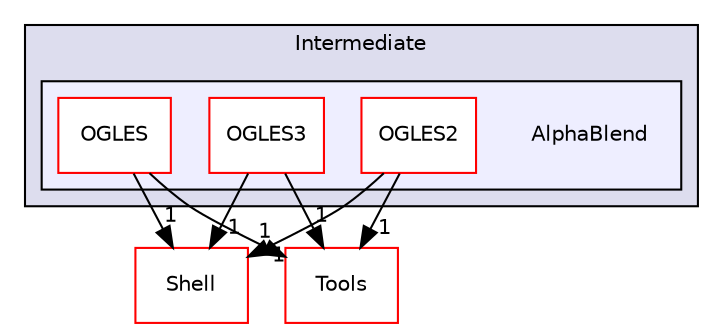digraph "PVR/SDK_3.4/Examples/Intermediate/AlphaBlend" {
  compound=true
  node [ fontsize="10", fontname="Helvetica"];
  edge [ labelfontsize="10", labelfontname="Helvetica"];
  subgraph clusterdir_1fc4701d2c417cbbd376ebdde5d0b37f {
    graph [ bgcolor="#ddddee", pencolor="black", label="Intermediate" fontname="Helvetica", fontsize="10", URL="dir_1fc4701d2c417cbbd376ebdde5d0b37f.html"]
  subgraph clusterdir_3714504219f0ffb84e40d27bcc9df0b5 {
    graph [ bgcolor="#eeeeff", pencolor="black", label="" URL="dir_3714504219f0ffb84e40d27bcc9df0b5.html"];
    dir_3714504219f0ffb84e40d27bcc9df0b5 [shape=plaintext label="AlphaBlend"];
    dir_7f3d551992fcfb7452c0bd43898183ea [shape=box label="OGLES" color="red" fillcolor="white" style="filled" URL="dir_7f3d551992fcfb7452c0bd43898183ea.html"];
    dir_5509e9d652cc41dd04e717110b45de5c [shape=box label="OGLES2" color="red" fillcolor="white" style="filled" URL="dir_5509e9d652cc41dd04e717110b45de5c.html"];
    dir_7bc0d63f8d0359dc130824ef6787db23 [shape=box label="OGLES3" color="red" fillcolor="white" style="filled" URL="dir_7bc0d63f8d0359dc130824ef6787db23.html"];
  }
  }
  dir_de41955a66a331b990d60d5323117a97 [shape=box label="Shell" fillcolor="white" style="filled" color="red" URL="dir_de41955a66a331b990d60d5323117a97.html"];
  dir_5222bd6691dac9df766f8a52293393a2 [shape=box label="Tools" fillcolor="white" style="filled" color="red" URL="dir_5222bd6691dac9df766f8a52293393a2.html"];
  dir_7bc0d63f8d0359dc130824ef6787db23->dir_de41955a66a331b990d60d5323117a97 [headlabel="1", labeldistance=1.5 headhref="dir_000210_000133.html"];
  dir_7bc0d63f8d0359dc130824ef6787db23->dir_5222bd6691dac9df766f8a52293393a2 [headlabel="1", labeldistance=1.5 headhref="dir_000210_001762.html"];
  dir_5509e9d652cc41dd04e717110b45de5c->dir_de41955a66a331b990d60d5323117a97 [headlabel="1", labeldistance=1.5 headhref="dir_000208_000133.html"];
  dir_5509e9d652cc41dd04e717110b45de5c->dir_5222bd6691dac9df766f8a52293393a2 [headlabel="1", labeldistance=1.5 headhref="dir_000208_001762.html"];
  dir_7f3d551992fcfb7452c0bd43898183ea->dir_de41955a66a331b990d60d5323117a97 [headlabel="1", labeldistance=1.5 headhref="dir_000206_000133.html"];
  dir_7f3d551992fcfb7452c0bd43898183ea->dir_5222bd6691dac9df766f8a52293393a2 [headlabel="1", labeldistance=1.5 headhref="dir_000206_001762.html"];
}
